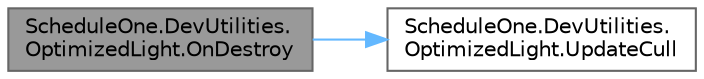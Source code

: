 digraph "ScheduleOne.DevUtilities.OptimizedLight.OnDestroy"
{
 // LATEX_PDF_SIZE
  bgcolor="transparent";
  edge [fontname=Helvetica,fontsize=10,labelfontname=Helvetica,labelfontsize=10];
  node [fontname=Helvetica,fontsize=10,shape=box,height=0.2,width=0.4];
  rankdir="LR";
  Node1 [id="Node000001",label="ScheduleOne.DevUtilities.\lOptimizedLight.OnDestroy",height=0.2,width=0.4,color="gray40", fillcolor="grey60", style="filled", fontcolor="black",tooltip=" "];
  Node1 -> Node2 [id="edge1_Node000001_Node000002",color="steelblue1",style="solid",tooltip=" "];
  Node2 [id="Node000002",label="ScheduleOne.DevUtilities.\lOptimizedLight.UpdateCull",height=0.2,width=0.4,color="grey40", fillcolor="white", style="filled",URL="$class_schedule_one_1_1_dev_utilities_1_1_optimized_light.html#affd12d928210557aa0040f365eeffc9c",tooltip=" "];
}
